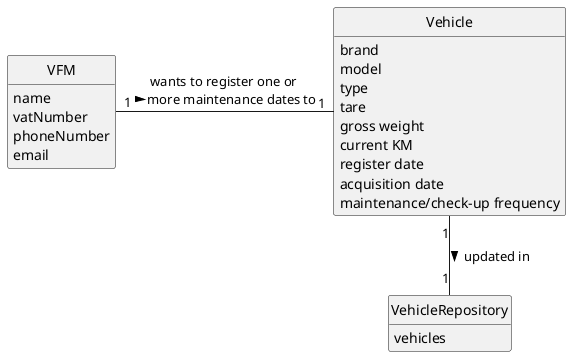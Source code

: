 @startuml
skinparam monochrome true
skinparam packageStyle rectangle
skinparam shadowing false

'left to right direction

skinparam classAttributeIconSize 0

hide circle
hide methods

'title Domain Model

'class Platform {
'  -description
'}

class VFM {
    name
    vatNumber
    phoneNumber
    email
}

class Vehicle {
    brand
    model
    type
    tare
    gross weight
    current KM
    register date
    acquisition date
    maintenance/check-up frequency
}

class VehicleRepository {
      vehicles
}

VFM "1" - "1" Vehicle : wants to register one or \nmore maintenance dates to >
Vehicle "1" -- "1" VehicleRepository : updated in >
@enduml